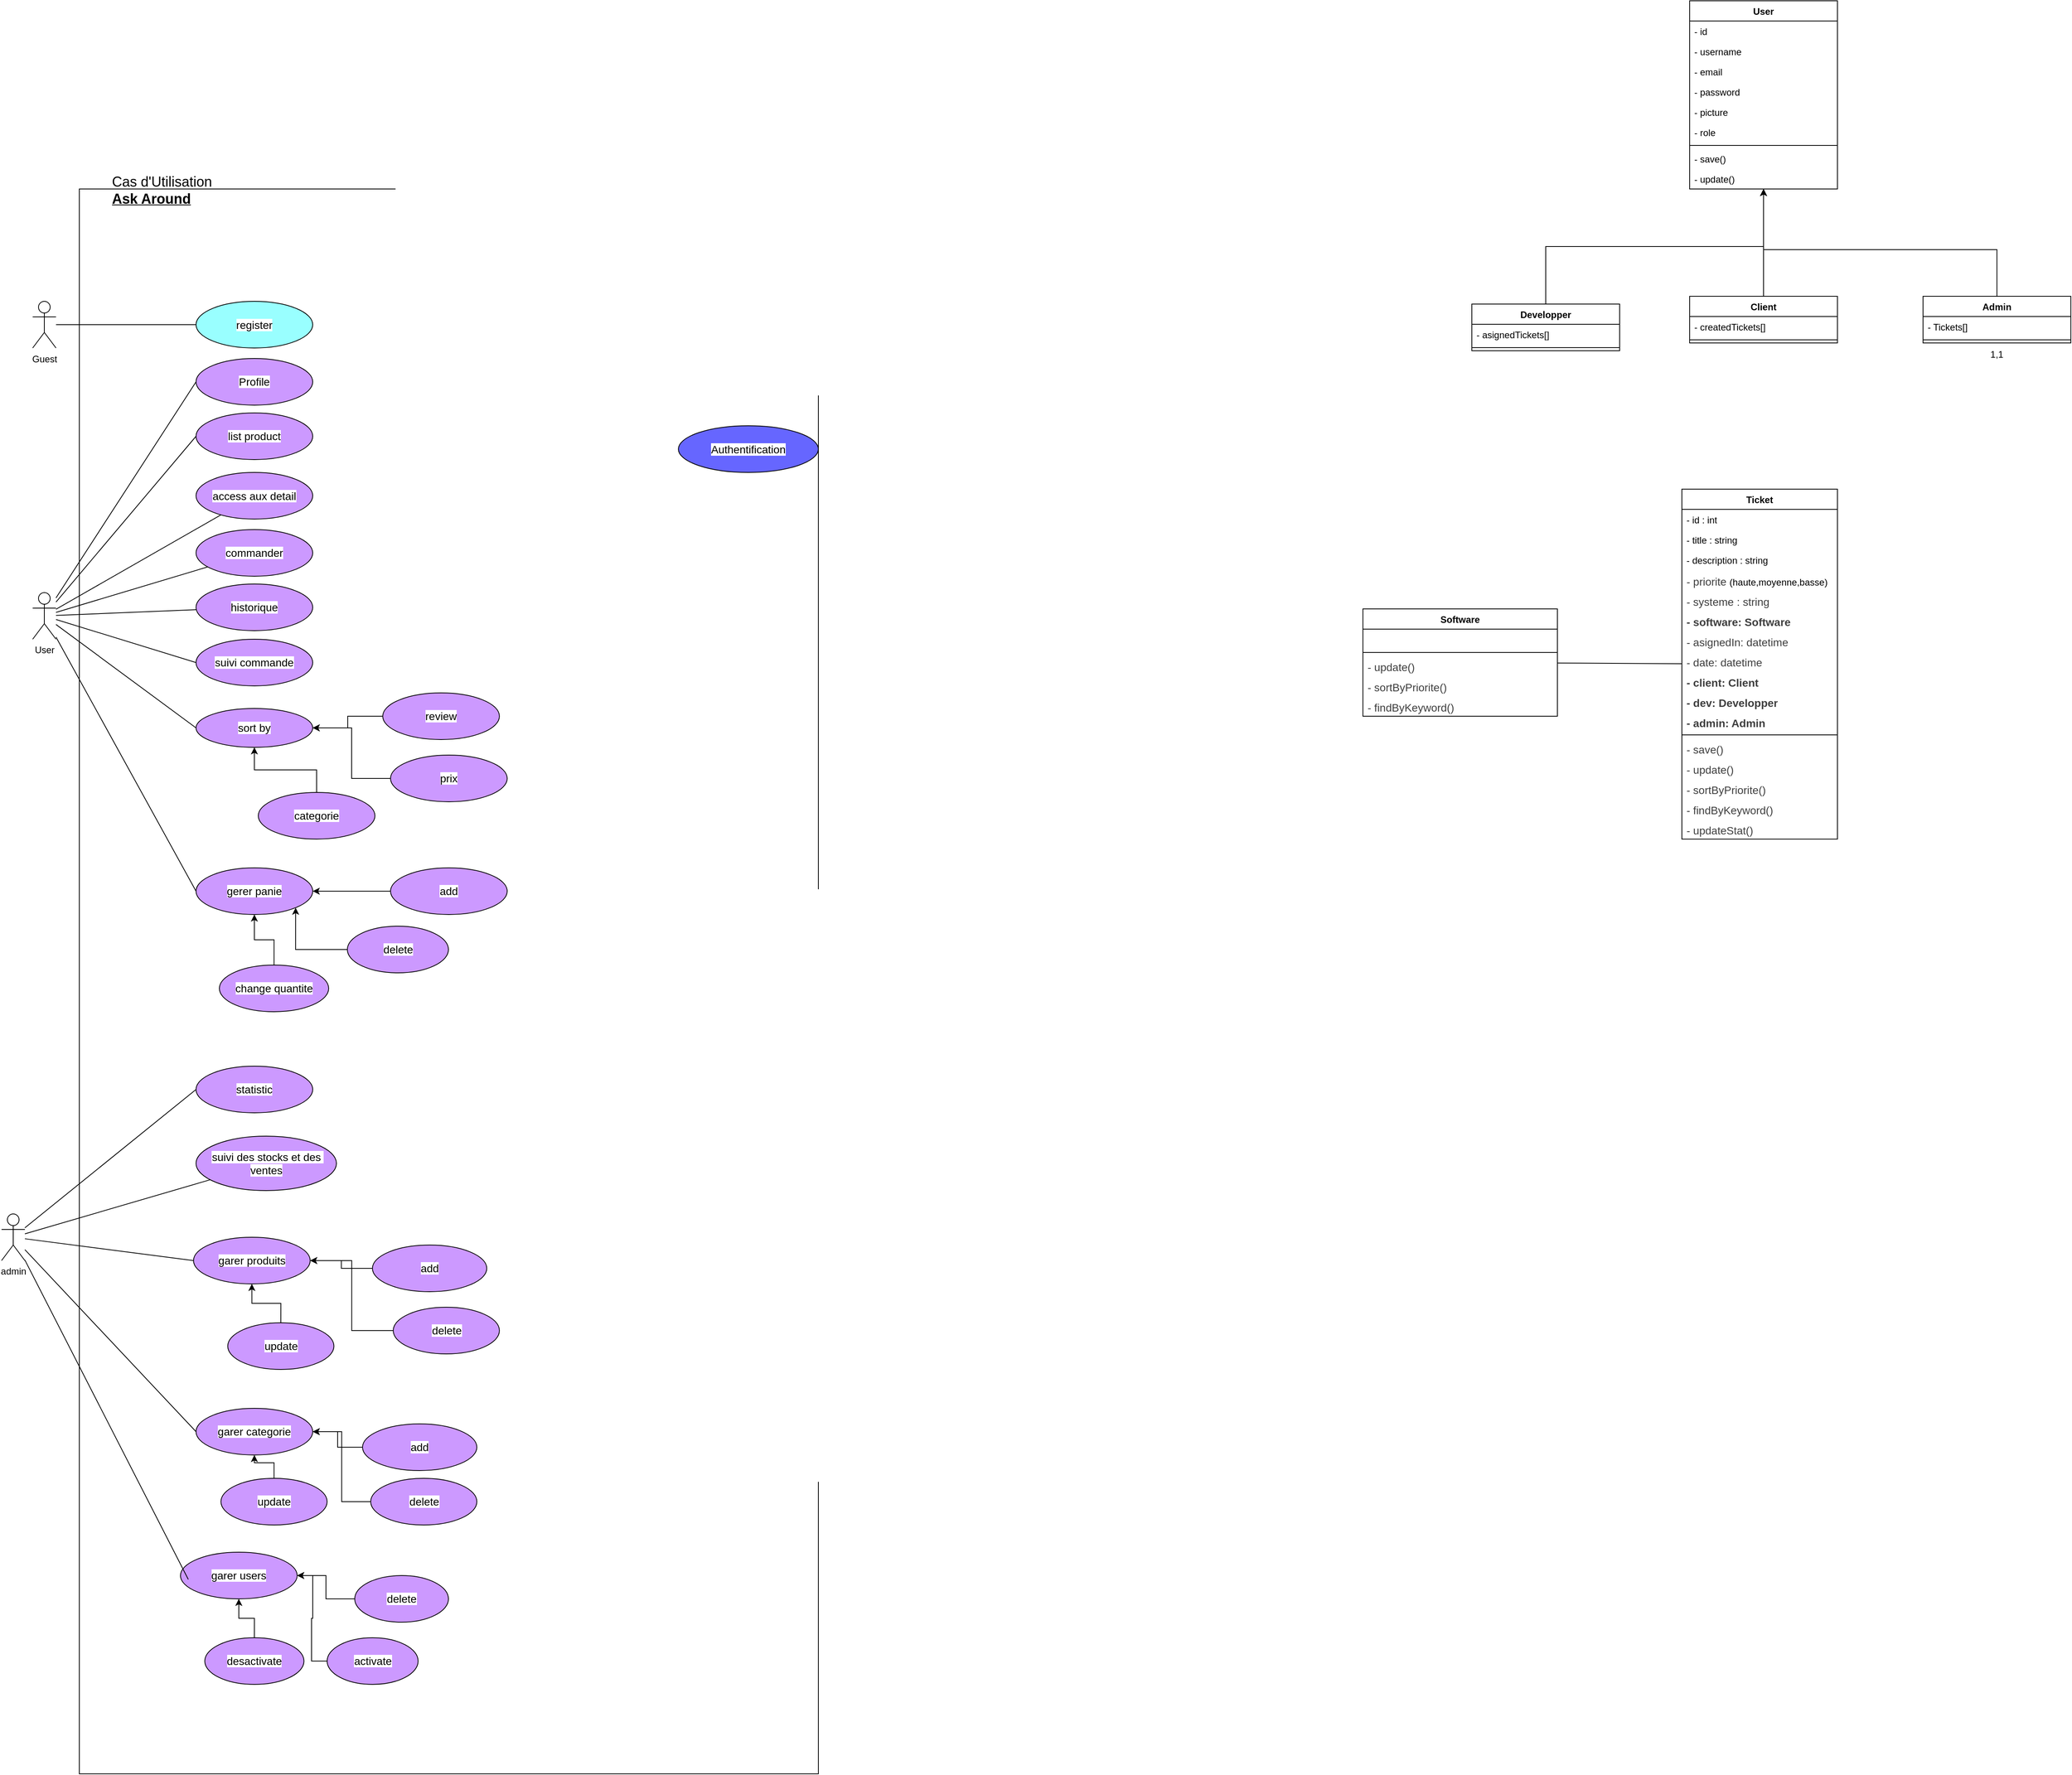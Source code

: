 <mxfile version="26.0.16">
  <diagram name="Page-1" id="80JgTLH5kid8KqLHBWd8">
    <mxGraphModel dx="5218" dy="3020" grid="1" gridSize="10" guides="1" tooltips="1" connect="1" arrows="1" fold="1" page="1" pageScale="1" pageWidth="1100" pageHeight="850" math="0" shadow="0">
      <root>
        <mxCell id="0" />
        <mxCell id="1" parent="0" />
        <mxCell id="kQ91ox0yiPR0z8OSB6m1-1" value="" style="rounded=0;whiteSpace=wrap;html=1;" vertex="1" parent="1">
          <mxGeometry x="-1250" y="-1328" width="950" height="2038" as="geometry" />
        </mxCell>
        <mxCell id="kQ91ox0yiPR0z8OSB6m1-2" value="&lt;font style=&quot;font-size: 18px;&quot;&gt;Cas d&#39;Utilisation&lt;/font&gt;&lt;div&gt;&lt;span style=&quot;font-size: 18px;&quot;&gt;&lt;b&gt;&lt;u&gt;Ask Around&lt;/u&gt;&lt;/b&gt;&lt;/span&gt;&lt;/div&gt;" style="text;html=1;align=left;verticalAlign=middle;whiteSpace=wrap;rounded=0;" vertex="1" parent="1">
          <mxGeometry x="-1210" y="-1363.5" width="220" height="75" as="geometry" />
        </mxCell>
        <mxCell id="kQ91ox0yiPR0z8OSB6m1-3" value="Guest" style="shape=umlActor;verticalLabelPosition=bottom;verticalAlign=top;html=1;outlineConnect=0;" vertex="1" parent="1">
          <mxGeometry x="-1310" y="-1183.5" width="30" height="60" as="geometry" />
        </mxCell>
        <mxCell id="kQ91ox0yiPR0z8OSB6m1-4" value="&lt;div style=&quot;text-align: start;&quot;&gt;&lt;font face=&quot;Nunito Sans, sans-serif&quot; color=&quot;#000000&quot;&gt;&lt;span style=&quot;font-size: 14px; white-space-collapse: preserve; background-color: rgb(255, 255, 255);&quot;&gt;register&lt;/span&gt;&lt;/font&gt;&lt;/div&gt;" style="ellipse;whiteSpace=wrap;html=1;fillColor=#99FFFF;" vertex="1" parent="1">
          <mxGeometry x="-1100" y="-1183.5" width="150" height="60" as="geometry" />
        </mxCell>
        <mxCell id="kQ91ox0yiPR0z8OSB6m1-5" value="&lt;div style=&quot;text-align: start;&quot;&gt;&lt;font face=&quot;Nunito Sans, sans-serif&quot; color=&quot;#000000&quot;&gt;&lt;span style=&quot;font-size: 14px; white-space-collapse: preserve; background-color: rgb(255, 255, 255);&quot;&gt;Profile&lt;/span&gt;&lt;/font&gt;&lt;/div&gt;" style="ellipse;whiteSpace=wrap;html=1;fillColor=#CC99FF;" vertex="1" parent="1">
          <mxGeometry x="-1100" y="-1110" width="150" height="60" as="geometry" />
        </mxCell>
        <mxCell id="kQ91ox0yiPR0z8OSB6m1-7" value="" style="endArrow=none;html=1;rounded=0;entryX=0;entryY=0.5;entryDx=0;entryDy=0;" edge="1" parent="1" source="kQ91ox0yiPR0z8OSB6m1-3" target="kQ91ox0yiPR0z8OSB6m1-4">
          <mxGeometry width="50" height="50" relative="1" as="geometry">
            <mxPoint x="-1080" y="-663.5" as="sourcePoint" />
            <mxPoint x="-1030" y="-713.5" as="targetPoint" />
          </mxGeometry>
        </mxCell>
        <mxCell id="kQ91ox0yiPR0z8OSB6m1-8" value="&lt;div style=&quot;text-align: start;&quot;&gt;&lt;font face=&quot;Nunito Sans, sans-serif&quot;&gt;&lt;span style=&quot;font-size: 14px; white-space-collapse: preserve; background-color: rgb(255, 255, 255);&quot;&gt;sort by&lt;/span&gt;&lt;/font&gt;&lt;/div&gt;" style="ellipse;whiteSpace=wrap;html=1;fillColor=#CC99FF;" vertex="1" parent="1">
          <mxGeometry x="-1100" y="-660" width="150" height="50" as="geometry" />
        </mxCell>
        <mxCell id="kQ91ox0yiPR0z8OSB6m1-9" value="&lt;div style=&quot;text-align: start;&quot;&gt;&lt;font face=&quot;Nunito Sans, sans-serif&quot; color=&quot;#000000&quot;&gt;&lt;span style=&quot;font-size: 14px; white-space-collapse: preserve; background-color: rgb(255, 255, 255);&quot;&gt;commander&lt;/span&gt;&lt;/font&gt;&lt;/div&gt;" style="ellipse;whiteSpace=wrap;html=1;fillColor=#CC99FF;" vertex="1" parent="1">
          <mxGeometry x="-1100" y="-890" width="150" height="60" as="geometry" />
        </mxCell>
        <mxCell id="kQ91ox0yiPR0z8OSB6m1-11" value="&lt;div style=&quot;&quot;&gt;&lt;span style=&quot;color: light-dark(rgb(0, 0, 0), rgb(255, 255, 255)); font-size: 14px; white-space-collapse: preserve; background-color: rgb(255, 255, 255);&quot;&gt;&lt;font face=&quot;Nunito Sans, sans-serif&quot;&gt;Authentification&lt;/font&gt;&lt;/span&gt;&lt;/div&gt;" style="ellipse;whiteSpace=wrap;html=1;fillColor=#6666FF;align=center;" vertex="1" parent="1">
          <mxGeometry x="-480" y="-1023.5" width="180" height="60" as="geometry" />
        </mxCell>
        <mxCell id="kQ91ox0yiPR0z8OSB6m1-13" value="User" style="shape=umlActor;verticalLabelPosition=bottom;verticalAlign=top;html=1;outlineConnect=0;" vertex="1" parent="1">
          <mxGeometry x="-1310" y="-809" width="30" height="60" as="geometry" />
        </mxCell>
        <mxCell id="kQ91ox0yiPR0z8OSB6m1-14" value="&lt;div style=&quot;text-align: start;&quot;&gt;&lt;font face=&quot;Nunito Sans, sans-serif&quot;&gt;&lt;span style=&quot;font-size: 14px; white-space-collapse: preserve; background-color: rgb(255, 255, 255);&quot;&gt;review&lt;/span&gt;&lt;/font&gt;&lt;/div&gt;" style="ellipse;whiteSpace=wrap;html=1;fillColor=#CC99FF;" vertex="1" parent="1">
          <mxGeometry x="-860" y="-680" width="150" height="60" as="geometry" />
        </mxCell>
        <mxCell id="kQ91ox0yiPR0z8OSB6m1-15" value="&lt;div style=&quot;text-align: start;&quot;&gt;&lt;font face=&quot;Nunito Sans, sans-serif&quot;&gt;&lt;span style=&quot;font-size: 14px; white-space-collapse: preserve; background-color: rgb(255, 255, 255);&quot;&gt;prix&lt;/span&gt;&lt;/font&gt;&lt;/div&gt;" style="ellipse;whiteSpace=wrap;html=1;fillColor=#CC99FF;" vertex="1" parent="1">
          <mxGeometry x="-850" y="-600" width="150" height="60" as="geometry" />
        </mxCell>
        <mxCell id="kQ91ox0yiPR0z8OSB6m1-16" value="&lt;div style=&quot;text-align: start;&quot;&gt;&lt;font face=&quot;Nunito Sans, sans-serif&quot;&gt;&lt;span style=&quot;font-size: 14px; white-space-collapse: preserve; background-color: rgb(255, 255, 255);&quot;&gt;categorie&lt;/span&gt;&lt;/font&gt;&lt;/div&gt;" style="ellipse;whiteSpace=wrap;html=1;fillColor=#CC99FF;" vertex="1" parent="1">
          <mxGeometry x="-1020" y="-552" width="150" height="60" as="geometry" />
        </mxCell>
        <mxCell id="kQ91ox0yiPR0z8OSB6m1-17" value="" style="endArrow=none;html=1;rounded=0;entryX=0;entryY=0.5;entryDx=0;entryDy=0;" edge="1" parent="1" source="kQ91ox0yiPR0z8OSB6m1-13" target="kQ91ox0yiPR0z8OSB6m1-5">
          <mxGeometry width="50" height="50" relative="1" as="geometry">
            <mxPoint x="-1260" y="-1143" as="sourcePoint" />
            <mxPoint x="-1100" y="-1143" as="targetPoint" />
          </mxGeometry>
        </mxCell>
        <mxCell id="kQ91ox0yiPR0z8OSB6m1-20" style="edgeStyle=orthogonalEdgeStyle;rounded=0;orthogonalLoop=1;jettySize=auto;html=1;entryX=0.5;entryY=1;entryDx=0;entryDy=0;exitX=0.5;exitY=0;exitDx=0;exitDy=0;" edge="1" parent="1" source="kQ91ox0yiPR0z8OSB6m1-16" target="kQ91ox0yiPR0z8OSB6m1-8">
          <mxGeometry relative="1" as="geometry">
            <mxPoint x="-890" y="-608" as="sourcePoint" />
            <mxPoint x="-950" y="-668" as="targetPoint" />
          </mxGeometry>
        </mxCell>
        <mxCell id="kQ91ox0yiPR0z8OSB6m1-21" style="edgeStyle=orthogonalEdgeStyle;rounded=0;orthogonalLoop=1;jettySize=auto;html=1;entryX=1;entryY=0.5;entryDx=0;entryDy=0;exitX=0;exitY=0.5;exitDx=0;exitDy=0;" edge="1" parent="1" source="kQ91ox0yiPR0z8OSB6m1-14" target="kQ91ox0yiPR0z8OSB6m1-8">
          <mxGeometry relative="1" as="geometry">
            <mxPoint x="-958" y="-791" as="sourcePoint" />
            <mxPoint x="-996" y="-825" as="targetPoint" />
          </mxGeometry>
        </mxCell>
        <mxCell id="kQ91ox0yiPR0z8OSB6m1-22" value="&lt;div style=&quot;&quot;&gt;&lt;font face=&quot;Nunito Sans, sans-serif&quot;&gt;&lt;span style=&quot;font-size: 14px; white-space-collapse: preserve; background-color: rgb(255, 255, 255);&quot;&gt;add&lt;/span&gt;&lt;/font&gt;&lt;/div&gt;" style="ellipse;whiteSpace=wrap;html=1;fillColor=#CC99FF;align=center;" vertex="1" parent="1">
          <mxGeometry x="-850" y="-455" width="150" height="60" as="geometry" />
        </mxCell>
        <mxCell id="kQ91ox0yiPR0z8OSB6m1-23" value="&lt;div style=&quot;&quot;&gt;&lt;font face=&quot;Nunito Sans, sans-serif&quot;&gt;&lt;span style=&quot;font-size: 14px; white-space-collapse: preserve; background-color: rgb(255, 255, 255);&quot;&gt;delete&lt;/span&gt;&lt;/font&gt;&lt;/div&gt;" style="ellipse;whiteSpace=wrap;html=1;fillColor=#CC99FF;align=center;" vertex="1" parent="1">
          <mxGeometry x="-905.5" y="-380" width="130" height="60" as="geometry" />
        </mxCell>
        <mxCell id="kQ91ox0yiPR0z8OSB6m1-25" style="edgeStyle=orthogonalEdgeStyle;rounded=0;orthogonalLoop=1;jettySize=auto;html=1;exitX=0;exitY=0.5;exitDx=0;exitDy=0;" edge="1" parent="1" source="kQ91ox0yiPR0z8OSB6m1-22" target="kQ91ox0yiPR0z8OSB6m1-41">
          <mxGeometry relative="1" as="geometry">
            <mxPoint x="-1055" y="-710" as="sourcePoint" />
            <mxPoint x="-990" y="-500.75" as="targetPoint" />
          </mxGeometry>
        </mxCell>
        <mxCell id="kQ91ox0yiPR0z8OSB6m1-26" style="edgeStyle=orthogonalEdgeStyle;rounded=0;orthogonalLoop=1;jettySize=auto;html=1;exitX=0;exitY=0.5;exitDx=0;exitDy=0;entryX=1;entryY=1;entryDx=0;entryDy=0;" edge="1" parent="1" source="kQ91ox0yiPR0z8OSB6m1-23" target="kQ91ox0yiPR0z8OSB6m1-41">
          <mxGeometry relative="1" as="geometry">
            <mxPoint x="-860" y="-590" as="sourcePoint" />
            <mxPoint x="-1001.7" y="-483.53" as="targetPoint" />
          </mxGeometry>
        </mxCell>
        <mxCell id="kQ91ox0yiPR0z8OSB6m1-28" value="admin" style="shape=umlActor;verticalLabelPosition=bottom;verticalAlign=top;html=1;outlineConnect=0;" vertex="1" parent="1">
          <mxGeometry x="-1350" y="-10" width="30" height="60" as="geometry" />
        </mxCell>
        <mxCell id="kQ91ox0yiPR0z8OSB6m1-29" value="&lt;div style=&quot;text-align: start;&quot;&gt;&lt;font face=&quot;Nunito Sans, sans-serif&quot; color=&quot;#000000&quot;&gt;&lt;span style=&quot;font-size: 14px; white-space-collapse: preserve; background-color: rgb(255, 255, 255);&quot;&gt;statistic&lt;/span&gt;&lt;/font&gt;&lt;/div&gt;" style="ellipse;whiteSpace=wrap;html=1;fillColor=#CC99FF;" vertex="1" parent="1">
          <mxGeometry x="-1100" y="-200" width="150" height="60" as="geometry" />
        </mxCell>
        <mxCell id="kQ91ox0yiPR0z8OSB6m1-114" style="edgeStyle=orthogonalEdgeStyle;rounded=0;orthogonalLoop=1;jettySize=auto;html=1;" edge="1" parent="1" source="kQ91ox0yiPR0z8OSB6m1-32" target="kQ91ox0yiPR0z8OSB6m1-52">
          <mxGeometry relative="1" as="geometry" />
        </mxCell>
        <mxCell id="kQ91ox0yiPR0z8OSB6m1-32" value="&lt;font face=&quot;Nunito Sans, sans-serif&quot;&gt;&lt;span style=&quot;font-size: 14px; white-space-collapse: preserve; background-color: rgb(255, 255, 255);&quot;&gt;add&lt;/span&gt;&lt;/font&gt;" style="ellipse;whiteSpace=wrap;html=1;fillColor=#CC99FF;" vertex="1" parent="1">
          <mxGeometry x="-873.25" y="30" width="147" height="60" as="geometry" />
        </mxCell>
        <mxCell id="kQ91ox0yiPR0z8OSB6m1-115" style="edgeStyle=orthogonalEdgeStyle;rounded=0;orthogonalLoop=1;jettySize=auto;html=1;entryX=1;entryY=0.5;entryDx=0;entryDy=0;" edge="1" parent="1" source="kQ91ox0yiPR0z8OSB6m1-33" target="kQ91ox0yiPR0z8OSB6m1-52">
          <mxGeometry relative="1" as="geometry" />
        </mxCell>
        <mxCell id="kQ91ox0yiPR0z8OSB6m1-33" value="&lt;font face=&quot;Nunito Sans, sans-serif&quot;&gt;&lt;span style=&quot;font-size: 14px; white-space-collapse: preserve; background-color: rgb(255, 255, 255);&quot;&gt;delete&lt;/span&gt;&lt;/font&gt;" style="ellipse;whiteSpace=wrap;html=1;fillColor=#CC99FF;" vertex="1" parent="1">
          <mxGeometry x="-846.5" y="110" width="136.5" height="60" as="geometry" />
        </mxCell>
        <mxCell id="kQ91ox0yiPR0z8OSB6m1-34" value="&lt;div style=&quot;text-align: start;&quot;&gt;&lt;font face=&quot;Nunito Sans, sans-serif&quot;&gt;&lt;span style=&quot;font-size: 14px; white-space-collapse: preserve; background-color: rgb(255, 255, 255);&quot;&gt;historique&lt;/span&gt;&lt;/font&gt;&lt;/div&gt;" style="ellipse;whiteSpace=wrap;html=1;fillColor=#CC99FF;" vertex="1" parent="1">
          <mxGeometry x="-1100" y="-820" width="150" height="60" as="geometry" />
        </mxCell>
        <mxCell id="kQ91ox0yiPR0z8OSB6m1-41" value="&lt;font face=&quot;Nunito Sans, sans-serif&quot;&gt;&lt;span style=&quot;font-size: 14px; white-space-collapse: preserve; background-color: rgb(255, 255, 255);&quot;&gt;gerer panie&lt;/span&gt;&lt;/font&gt;" style="ellipse;whiteSpace=wrap;html=1;fillColor=#CC99FF;" vertex="1" parent="1">
          <mxGeometry x="-1100" y="-455" width="150" height="60" as="geometry" />
        </mxCell>
        <mxCell id="kQ91ox0yiPR0z8OSB6m1-52" value="&lt;div style=&quot;text-align: start;&quot;&gt;&lt;font face=&quot;Nunito Sans, sans-serif&quot;&gt;&lt;span style=&quot;font-size: 14px; white-space-collapse: preserve; background-color: rgb(255, 255, 255);&quot;&gt;garer produits&lt;/span&gt;&lt;/font&gt;&lt;/div&gt;" style="ellipse;whiteSpace=wrap;html=1;fillColor=#CC99FF;" vertex="1" parent="1">
          <mxGeometry x="-1103.25" y="20" width="150" height="60" as="geometry" />
        </mxCell>
        <mxCell id="kQ91ox0yiPR0z8OSB6m1-55" style="edgeStyle=orthogonalEdgeStyle;rounded=0;orthogonalLoop=1;jettySize=auto;html=1;entryX=1;entryY=0.5;entryDx=0;entryDy=0;" edge="1" parent="1" source="kQ91ox0yiPR0z8OSB6m1-15" target="kQ91ox0yiPR0z8OSB6m1-8">
          <mxGeometry relative="1" as="geometry">
            <mxPoint x="-880" y="-835" as="sourcePoint" />
            <mxPoint x="-950" y="-890" as="targetPoint" />
          </mxGeometry>
        </mxCell>
        <mxCell id="kQ91ox0yiPR0z8OSB6m1-60" value="Ticket" style="swimlane;fontStyle=1;align=center;verticalAlign=top;childLayout=stackLayout;horizontal=1;startSize=26;horizontalStack=0;resizeParent=1;resizeParentMax=0;resizeLast=0;collapsible=1;marginBottom=0;whiteSpace=wrap;html=1;" vertex="1" parent="1">
          <mxGeometry x="810" y="-942" width="200" height="450" as="geometry" />
        </mxCell>
        <mxCell id="kQ91ox0yiPR0z8OSB6m1-61" value="- id : int" style="text;strokeColor=none;fillColor=none;align=left;verticalAlign=top;spacingLeft=4;spacingRight=4;overflow=hidden;rotatable=0;points=[[0,0.5],[1,0.5]];portConstraint=eastwest;whiteSpace=wrap;html=1;" vertex="1" parent="kQ91ox0yiPR0z8OSB6m1-60">
          <mxGeometry y="26" width="200" height="26" as="geometry" />
        </mxCell>
        <mxCell id="kQ91ox0yiPR0z8OSB6m1-62" value="- title : string" style="text;strokeColor=none;fillColor=none;align=left;verticalAlign=top;spacingLeft=4;spacingRight=4;overflow=hidden;rotatable=0;points=[[0,0.5],[1,0.5]];portConstraint=eastwest;whiteSpace=wrap;html=1;" vertex="1" parent="kQ91ox0yiPR0z8OSB6m1-60">
          <mxGeometry y="52" width="200" height="26" as="geometry" />
        </mxCell>
        <mxCell id="kQ91ox0yiPR0z8OSB6m1-63" value="&lt;div&gt;- description : string&lt;/div&gt;" style="text;strokeColor=none;fillColor=none;align=left;verticalAlign=top;spacingLeft=4;spacingRight=4;overflow=hidden;rotatable=0;points=[[0,0.5],[1,0.5]];portConstraint=eastwest;whiteSpace=wrap;html=1;" vertex="1" parent="kQ91ox0yiPR0z8OSB6m1-60">
          <mxGeometry y="78" width="200" height="26" as="geometry" />
        </mxCell>
        <mxCell id="kQ91ox0yiPR0z8OSB6m1-64" value="&lt;div&gt;&lt;span style=&quot;color: rgb(63, 63, 63); font-family: &amp;quot;Nunito Sans&amp;quot;, sans-serif; font-size: 14px; background-color: rgb(255, 255, 255);&quot;&gt;- priorite&amp;nbsp;&lt;/span&gt;(haute,moyenne,basse)&lt;/div&gt;" style="text;strokeColor=none;fillColor=none;align=left;verticalAlign=top;spacingLeft=4;spacingRight=4;overflow=hidden;rotatable=0;points=[[0,0.5],[1,0.5]];portConstraint=eastwest;whiteSpace=wrap;html=1;" vertex="1" parent="kQ91ox0yiPR0z8OSB6m1-60">
          <mxGeometry y="104" width="200" height="26" as="geometry" />
        </mxCell>
        <mxCell id="kQ91ox0yiPR0z8OSB6m1-65" value="&lt;div&gt;&lt;span style=&quot;color: rgb(63, 63, 63); font-family: &amp;quot;Nunito Sans&amp;quot;, sans-serif; font-size: 14px; background-color: rgb(255, 255, 255);&quot;&gt;- systeme : string&lt;/span&gt;&lt;/div&gt;" style="text;strokeColor=none;fillColor=none;align=left;verticalAlign=top;spacingLeft=4;spacingRight=4;overflow=hidden;rotatable=0;points=[[0,0.5],[1,0.5]];portConstraint=eastwest;whiteSpace=wrap;html=1;" vertex="1" parent="kQ91ox0yiPR0z8OSB6m1-60">
          <mxGeometry y="130" width="200" height="26" as="geometry" />
        </mxCell>
        <mxCell id="kQ91ox0yiPR0z8OSB6m1-66" value="&lt;div&gt;&lt;span style=&quot;color: rgb(63, 63, 63); font-family: &amp;quot;Nunito Sans&amp;quot;, sans-serif; font-size: 14px; background-color: rgb(255, 255, 255);&quot;&gt;&lt;b&gt;- software: Software&lt;/b&gt;&lt;/span&gt;&lt;/div&gt;" style="text;strokeColor=none;fillColor=none;align=left;verticalAlign=top;spacingLeft=4;spacingRight=4;overflow=hidden;rotatable=0;points=[[0,0.5],[1,0.5]];portConstraint=eastwest;whiteSpace=wrap;html=1;" vertex="1" parent="kQ91ox0yiPR0z8OSB6m1-60">
          <mxGeometry y="156" width="200" height="26" as="geometry" />
        </mxCell>
        <mxCell id="kQ91ox0yiPR0z8OSB6m1-67" value="&lt;div&gt;&lt;span style=&quot;color: rgb(63, 63, 63); font-family: &amp;quot;Nunito Sans&amp;quot;, sans-serif; font-size: 14px; background-color: rgb(255, 255, 255);&quot;&gt;- asignedIn: datetime&lt;/span&gt;&lt;/div&gt;" style="text;strokeColor=none;fillColor=none;align=left;verticalAlign=top;spacingLeft=4;spacingRight=4;overflow=hidden;rotatable=0;points=[[0,0.5],[1,0.5]];portConstraint=eastwest;whiteSpace=wrap;html=1;" vertex="1" parent="kQ91ox0yiPR0z8OSB6m1-60">
          <mxGeometry y="182" width="200" height="26" as="geometry" />
        </mxCell>
        <mxCell id="kQ91ox0yiPR0z8OSB6m1-68" value="&lt;div&gt;&lt;span style=&quot;color: rgb(63, 63, 63); font-family: &amp;quot;Nunito Sans&amp;quot;, sans-serif; font-size: 14px; background-color: rgb(255, 255, 255);&quot;&gt;- date: datetime&lt;/span&gt;&lt;/div&gt;" style="text;strokeColor=none;fillColor=none;align=left;verticalAlign=top;spacingLeft=4;spacingRight=4;overflow=hidden;rotatable=0;points=[[0,0.5],[1,0.5]];portConstraint=eastwest;whiteSpace=wrap;html=1;" vertex="1" parent="kQ91ox0yiPR0z8OSB6m1-60">
          <mxGeometry y="208" width="200" height="26" as="geometry" />
        </mxCell>
        <mxCell id="kQ91ox0yiPR0z8OSB6m1-69" value="&lt;div&gt;&lt;span style=&quot;color: rgb(63, 63, 63); font-family: &amp;quot;Nunito Sans&amp;quot;, sans-serif; font-size: 14px; background-color: rgb(255, 255, 255);&quot;&gt;&lt;b&gt;- client: Client&lt;/b&gt;&lt;/span&gt;&lt;/div&gt;" style="text;strokeColor=none;fillColor=none;align=left;verticalAlign=top;spacingLeft=4;spacingRight=4;overflow=hidden;rotatable=0;points=[[0,0.5],[1,0.5]];portConstraint=eastwest;whiteSpace=wrap;html=1;" vertex="1" parent="kQ91ox0yiPR0z8OSB6m1-60">
          <mxGeometry y="234" width="200" height="26" as="geometry" />
        </mxCell>
        <mxCell id="kQ91ox0yiPR0z8OSB6m1-70" value="&lt;div&gt;&lt;span style=&quot;color: rgb(63, 63, 63); font-family: &amp;quot;Nunito Sans&amp;quot;, sans-serif; font-size: 14px; background-color: rgb(255, 255, 255);&quot;&gt;&lt;b&gt;- dev: Developper&lt;/b&gt;&lt;/span&gt;&lt;/div&gt;" style="text;strokeColor=none;fillColor=none;align=left;verticalAlign=top;spacingLeft=4;spacingRight=4;overflow=hidden;rotatable=0;points=[[0,0.5],[1,0.5]];portConstraint=eastwest;whiteSpace=wrap;html=1;" vertex="1" parent="kQ91ox0yiPR0z8OSB6m1-60">
          <mxGeometry y="260" width="200" height="26" as="geometry" />
        </mxCell>
        <mxCell id="kQ91ox0yiPR0z8OSB6m1-71" value="&lt;div&gt;&lt;span style=&quot;color: rgb(63, 63, 63); font-family: &amp;quot;Nunito Sans&amp;quot;, sans-serif; font-size: 14px; background-color: rgb(255, 255, 255);&quot;&gt;&lt;b&gt;- admin: Admin&lt;/b&gt;&lt;/span&gt;&lt;/div&gt;" style="text;strokeColor=none;fillColor=none;align=left;verticalAlign=top;spacingLeft=4;spacingRight=4;overflow=hidden;rotatable=0;points=[[0,0.5],[1,0.5]];portConstraint=eastwest;whiteSpace=wrap;html=1;" vertex="1" parent="kQ91ox0yiPR0z8OSB6m1-60">
          <mxGeometry y="286" width="200" height="26" as="geometry" />
        </mxCell>
        <mxCell id="kQ91ox0yiPR0z8OSB6m1-72" value="" style="line;strokeWidth=1;fillColor=none;align=left;verticalAlign=middle;spacingTop=-1;spacingLeft=3;spacingRight=3;rotatable=0;labelPosition=right;points=[];portConstraint=eastwest;strokeColor=inherit;" vertex="1" parent="kQ91ox0yiPR0z8OSB6m1-60">
          <mxGeometry y="312" width="200" height="8" as="geometry" />
        </mxCell>
        <mxCell id="kQ91ox0yiPR0z8OSB6m1-73" value="&lt;font face=&quot;Nunito Sans, sans-serif&quot; color=&quot;#3f3f3f&quot;&gt;&lt;span style=&quot;font-size: 14px; background-color: rgb(255, 255, 255);&quot;&gt;- save()&lt;/span&gt;&lt;/font&gt;&lt;div&gt;&lt;font face=&quot;Nunito Sans, sans-serif&quot; color=&quot;#3f3f3f&quot;&gt;&lt;span style=&quot;font-size: 14px; background-color: rgb(255, 255, 255);&quot;&gt;&lt;br&gt;&lt;/span&gt;&lt;/font&gt;&lt;/div&gt;" style="text;strokeColor=none;fillColor=none;align=left;verticalAlign=top;spacingLeft=4;spacingRight=4;overflow=hidden;rotatable=0;points=[[0,0.5],[1,0.5]];portConstraint=eastwest;whiteSpace=wrap;html=1;" vertex="1" parent="kQ91ox0yiPR0z8OSB6m1-60">
          <mxGeometry y="320" width="200" height="26" as="geometry" />
        </mxCell>
        <mxCell id="kQ91ox0yiPR0z8OSB6m1-74" value="&lt;font face=&quot;Nunito Sans, sans-serif&quot; color=&quot;#3f3f3f&quot;&gt;&lt;span style=&quot;font-size: 14px; background-color: rgb(255, 255, 255);&quot;&gt;- update()&lt;/span&gt;&lt;/font&gt;&lt;div&gt;&lt;font face=&quot;Nunito Sans, sans-serif&quot; color=&quot;#3f3f3f&quot;&gt;&lt;span style=&quot;font-size: 14px; background-color: rgb(255, 255, 255);&quot;&gt;&lt;br&gt;&lt;/span&gt;&lt;/font&gt;&lt;/div&gt;" style="text;strokeColor=none;fillColor=none;align=left;verticalAlign=top;spacingLeft=4;spacingRight=4;overflow=hidden;rotatable=0;points=[[0,0.5],[1,0.5]];portConstraint=eastwest;whiteSpace=wrap;html=1;" vertex="1" parent="kQ91ox0yiPR0z8OSB6m1-60">
          <mxGeometry y="346" width="200" height="26" as="geometry" />
        </mxCell>
        <mxCell id="kQ91ox0yiPR0z8OSB6m1-75" value="&lt;font face=&quot;Nunito Sans, sans-serif&quot; color=&quot;#3f3f3f&quot;&gt;&lt;span style=&quot;font-size: 14px; background-color: rgb(255, 255, 255);&quot;&gt;- sortByPriorite()&lt;/span&gt;&lt;/font&gt;&lt;div&gt;&lt;font face=&quot;Nunito Sans, sans-serif&quot; color=&quot;#3f3f3f&quot;&gt;&lt;span style=&quot;font-size: 14px; background-color: rgb(255, 255, 255);&quot;&gt;&lt;br&gt;&lt;/span&gt;&lt;/font&gt;&lt;/div&gt;" style="text;strokeColor=none;fillColor=none;align=left;verticalAlign=top;spacingLeft=4;spacingRight=4;overflow=hidden;rotatable=0;points=[[0,0.5],[1,0.5]];portConstraint=eastwest;whiteSpace=wrap;html=1;" vertex="1" parent="kQ91ox0yiPR0z8OSB6m1-60">
          <mxGeometry y="372" width="200" height="26" as="geometry" />
        </mxCell>
        <mxCell id="kQ91ox0yiPR0z8OSB6m1-76" value="&lt;font face=&quot;Nunito Sans, sans-serif&quot; color=&quot;#3f3f3f&quot;&gt;&lt;span style=&quot;font-size: 14px; background-color: rgb(255, 255, 255);&quot;&gt;- findByKeyword()&lt;/span&gt;&lt;/font&gt;&lt;div&gt;&lt;font face=&quot;Nunito Sans, sans-serif&quot; color=&quot;#3f3f3f&quot;&gt;&lt;span style=&quot;font-size: 14px; background-color: rgb(255, 255, 255);&quot;&gt;&lt;br&gt;&lt;/span&gt;&lt;/font&gt;&lt;/div&gt;" style="text;strokeColor=none;fillColor=none;align=left;verticalAlign=top;spacingLeft=4;spacingRight=4;overflow=hidden;rotatable=0;points=[[0,0.5],[1,0.5]];portConstraint=eastwest;whiteSpace=wrap;html=1;" vertex="1" parent="kQ91ox0yiPR0z8OSB6m1-60">
          <mxGeometry y="398" width="200" height="26" as="geometry" />
        </mxCell>
        <mxCell id="kQ91ox0yiPR0z8OSB6m1-77" value="&lt;font face=&quot;Nunito Sans, sans-serif&quot; color=&quot;#3f3f3f&quot;&gt;&lt;span style=&quot;font-size: 14px; background-color: rgb(255, 255, 255);&quot;&gt;- updateStat()&lt;/span&gt;&lt;/font&gt;&lt;div&gt;&lt;font face=&quot;Nunito Sans, sans-serif&quot; color=&quot;#3f3f3f&quot;&gt;&lt;span style=&quot;font-size: 14px; background-color: rgb(255, 255, 255);&quot;&gt;&lt;br&gt;&lt;/span&gt;&lt;/font&gt;&lt;/div&gt;" style="text;strokeColor=none;fillColor=none;align=left;verticalAlign=top;spacingLeft=4;spacingRight=4;overflow=hidden;rotatable=0;points=[[0,0.5],[1,0.5]];portConstraint=eastwest;whiteSpace=wrap;html=1;" vertex="1" parent="kQ91ox0yiPR0z8OSB6m1-60">
          <mxGeometry y="424" width="200" height="26" as="geometry" />
        </mxCell>
        <mxCell id="kQ91ox0yiPR0z8OSB6m1-78" value="User" style="swimlane;fontStyle=1;align=center;verticalAlign=top;childLayout=stackLayout;horizontal=1;startSize=26;horizontalStack=0;resizeParent=1;resizeParentMax=0;resizeLast=0;collapsible=1;marginBottom=0;whiteSpace=wrap;html=1;" vertex="1" parent="1">
          <mxGeometry x="820" y="-1570" width="190" height="242" as="geometry" />
        </mxCell>
        <mxCell id="kQ91ox0yiPR0z8OSB6m1-79" value="- id&lt;div&gt;&lt;br&gt;&lt;/div&gt;" style="text;strokeColor=none;fillColor=none;align=left;verticalAlign=top;spacingLeft=4;spacingRight=4;overflow=hidden;rotatable=0;points=[[0,0.5],[1,0.5]];portConstraint=eastwest;whiteSpace=wrap;html=1;" vertex="1" parent="kQ91ox0yiPR0z8OSB6m1-78">
          <mxGeometry y="26" width="190" height="26" as="geometry" />
        </mxCell>
        <mxCell id="kQ91ox0yiPR0z8OSB6m1-80" value="- username&lt;div&gt;&lt;br&gt;&lt;/div&gt;" style="text;strokeColor=none;fillColor=none;align=left;verticalAlign=top;spacingLeft=4;spacingRight=4;overflow=hidden;rotatable=0;points=[[0,0.5],[1,0.5]];portConstraint=eastwest;whiteSpace=wrap;html=1;" vertex="1" parent="kQ91ox0yiPR0z8OSB6m1-78">
          <mxGeometry y="52" width="190" height="26" as="geometry" />
        </mxCell>
        <mxCell id="kQ91ox0yiPR0z8OSB6m1-81" value="- email&lt;div&gt;&lt;br&gt;&lt;/div&gt;" style="text;strokeColor=none;fillColor=none;align=left;verticalAlign=top;spacingLeft=4;spacingRight=4;overflow=hidden;rotatable=0;points=[[0,0.5],[1,0.5]];portConstraint=eastwest;whiteSpace=wrap;html=1;" vertex="1" parent="kQ91ox0yiPR0z8OSB6m1-78">
          <mxGeometry y="78" width="190" height="26" as="geometry" />
        </mxCell>
        <mxCell id="kQ91ox0yiPR0z8OSB6m1-82" value="- password&lt;div&gt;&lt;br&gt;&lt;/div&gt;" style="text;strokeColor=none;fillColor=none;align=left;verticalAlign=top;spacingLeft=4;spacingRight=4;overflow=hidden;rotatable=0;points=[[0,0.5],[1,0.5]];portConstraint=eastwest;whiteSpace=wrap;html=1;" vertex="1" parent="kQ91ox0yiPR0z8OSB6m1-78">
          <mxGeometry y="104" width="190" height="26" as="geometry" />
        </mxCell>
        <mxCell id="kQ91ox0yiPR0z8OSB6m1-83" value="- picture&lt;div&gt;&lt;br&gt;&lt;/div&gt;" style="text;strokeColor=none;fillColor=none;align=left;verticalAlign=top;spacingLeft=4;spacingRight=4;overflow=hidden;rotatable=0;points=[[0,0.5],[1,0.5]];portConstraint=eastwest;whiteSpace=wrap;html=1;" vertex="1" parent="kQ91ox0yiPR0z8OSB6m1-78">
          <mxGeometry y="130" width="190" height="26" as="geometry" />
        </mxCell>
        <mxCell id="kQ91ox0yiPR0z8OSB6m1-84" value="- role&lt;div&gt;&lt;br&gt;&lt;/div&gt;" style="text;strokeColor=none;fillColor=none;align=left;verticalAlign=top;spacingLeft=4;spacingRight=4;overflow=hidden;rotatable=0;points=[[0,0.5],[1,0.5]];portConstraint=eastwest;whiteSpace=wrap;html=1;" vertex="1" parent="kQ91ox0yiPR0z8OSB6m1-78">
          <mxGeometry y="156" width="190" height="26" as="geometry" />
        </mxCell>
        <mxCell id="kQ91ox0yiPR0z8OSB6m1-85" value="" style="line;strokeWidth=1;fillColor=none;align=left;verticalAlign=middle;spacingTop=-1;spacingLeft=3;spacingRight=3;rotatable=0;labelPosition=right;points=[];portConstraint=eastwest;strokeColor=inherit;" vertex="1" parent="kQ91ox0yiPR0z8OSB6m1-78">
          <mxGeometry y="182" width="190" height="8" as="geometry" />
        </mxCell>
        <mxCell id="kQ91ox0yiPR0z8OSB6m1-86" value="- save()&lt;div&gt;&lt;br&gt;&lt;/div&gt;" style="text;strokeColor=none;fillColor=none;align=left;verticalAlign=top;spacingLeft=4;spacingRight=4;overflow=hidden;rotatable=0;points=[[0,0.5],[1,0.5]];portConstraint=eastwest;whiteSpace=wrap;html=1;" vertex="1" parent="kQ91ox0yiPR0z8OSB6m1-78">
          <mxGeometry y="190" width="190" height="26" as="geometry" />
        </mxCell>
        <mxCell id="kQ91ox0yiPR0z8OSB6m1-87" value="- update()&lt;div&gt;&lt;br&gt;&lt;/div&gt;" style="text;strokeColor=none;fillColor=none;align=left;verticalAlign=top;spacingLeft=4;spacingRight=4;overflow=hidden;rotatable=0;points=[[0,0.5],[1,0.5]];portConstraint=eastwest;whiteSpace=wrap;html=1;" vertex="1" parent="kQ91ox0yiPR0z8OSB6m1-78">
          <mxGeometry y="216" width="190" height="26" as="geometry" />
        </mxCell>
        <mxCell id="kQ91ox0yiPR0z8OSB6m1-88" style="edgeStyle=orthogonalEdgeStyle;rounded=0;orthogonalLoop=1;jettySize=auto;html=1;entryX=0.5;entryY=1;entryDx=0;entryDy=0;" edge="1" parent="1" source="kQ91ox0yiPR0z8OSB6m1-89" target="kQ91ox0yiPR0z8OSB6m1-78">
          <mxGeometry relative="1" as="geometry">
            <Array as="points">
              <mxPoint x="1215" y="-1250" />
              <mxPoint x="915" y="-1250" />
            </Array>
          </mxGeometry>
        </mxCell>
        <mxCell id="kQ91ox0yiPR0z8OSB6m1-89" value="Admin" style="swimlane;fontStyle=1;align=center;verticalAlign=top;childLayout=stackLayout;horizontal=1;startSize=26;horizontalStack=0;resizeParent=1;resizeParentMax=0;resizeLast=0;collapsible=1;marginBottom=0;whiteSpace=wrap;html=1;" vertex="1" parent="1">
          <mxGeometry x="1120" y="-1190" width="190" height="60" as="geometry" />
        </mxCell>
        <mxCell id="kQ91ox0yiPR0z8OSB6m1-90" value="- Tickets[]&lt;div&gt;&lt;br&gt;&lt;/div&gt;" style="text;strokeColor=none;fillColor=none;align=left;verticalAlign=top;spacingLeft=4;spacingRight=4;overflow=hidden;rotatable=0;points=[[0,0.5],[1,0.5]];portConstraint=eastwest;whiteSpace=wrap;html=1;" vertex="1" parent="kQ91ox0yiPR0z8OSB6m1-89">
          <mxGeometry y="26" width="190" height="26" as="geometry" />
        </mxCell>
        <mxCell id="kQ91ox0yiPR0z8OSB6m1-91" value="" style="line;strokeWidth=1;fillColor=none;align=left;verticalAlign=middle;spacingTop=-1;spacingLeft=3;spacingRight=3;rotatable=0;labelPosition=right;points=[];portConstraint=eastwest;strokeColor=inherit;" vertex="1" parent="kQ91ox0yiPR0z8OSB6m1-89">
          <mxGeometry y="52" width="190" height="8" as="geometry" />
        </mxCell>
        <mxCell id="kQ91ox0yiPR0z8OSB6m1-92" style="edgeStyle=orthogonalEdgeStyle;rounded=0;orthogonalLoop=1;jettySize=auto;html=1;" edge="1" parent="1" source="kQ91ox0yiPR0z8OSB6m1-93" target="kQ91ox0yiPR0z8OSB6m1-78">
          <mxGeometry relative="1" as="geometry" />
        </mxCell>
        <mxCell id="kQ91ox0yiPR0z8OSB6m1-93" value="Client" style="swimlane;fontStyle=1;align=center;verticalAlign=top;childLayout=stackLayout;horizontal=1;startSize=26;horizontalStack=0;resizeParent=1;resizeParentMax=0;resizeLast=0;collapsible=1;marginBottom=0;whiteSpace=wrap;html=1;" vertex="1" parent="1">
          <mxGeometry x="820" y="-1190" width="190" height="60" as="geometry" />
        </mxCell>
        <mxCell id="kQ91ox0yiPR0z8OSB6m1-94" value="- createdTickets[]&lt;div&gt;&lt;br&gt;&lt;/div&gt;" style="text;strokeColor=none;fillColor=none;align=left;verticalAlign=top;spacingLeft=4;spacingRight=4;overflow=hidden;rotatable=0;points=[[0,0.5],[1,0.5]];portConstraint=eastwest;whiteSpace=wrap;html=1;" vertex="1" parent="kQ91ox0yiPR0z8OSB6m1-93">
          <mxGeometry y="26" width="190" height="26" as="geometry" />
        </mxCell>
        <mxCell id="kQ91ox0yiPR0z8OSB6m1-95" value="" style="line;strokeWidth=1;fillColor=none;align=left;verticalAlign=middle;spacingTop=-1;spacingLeft=3;spacingRight=3;rotatable=0;labelPosition=right;points=[];portConstraint=eastwest;strokeColor=inherit;" vertex="1" parent="kQ91ox0yiPR0z8OSB6m1-93">
          <mxGeometry y="52" width="190" height="8" as="geometry" />
        </mxCell>
        <mxCell id="kQ91ox0yiPR0z8OSB6m1-96" style="edgeStyle=orthogonalEdgeStyle;rounded=0;orthogonalLoop=1;jettySize=auto;html=1;exitX=0.5;exitY=0;exitDx=0;exitDy=0;" edge="1" parent="1" source="kQ91ox0yiPR0z8OSB6m1-97" target="kQ91ox0yiPR0z8OSB6m1-78">
          <mxGeometry relative="1" as="geometry" />
        </mxCell>
        <mxCell id="kQ91ox0yiPR0z8OSB6m1-97" value="Developper" style="swimlane;fontStyle=1;align=center;verticalAlign=top;childLayout=stackLayout;horizontal=1;startSize=26;horizontalStack=0;resizeParent=1;resizeParentMax=0;resizeLast=0;collapsible=1;marginBottom=0;whiteSpace=wrap;html=1;" vertex="1" parent="1">
          <mxGeometry x="540" y="-1180" width="190" height="60" as="geometry" />
        </mxCell>
        <mxCell id="kQ91ox0yiPR0z8OSB6m1-98" value="- asignedTickets[]&lt;div&gt;&lt;br&gt;&lt;/div&gt;" style="text;strokeColor=none;fillColor=none;align=left;verticalAlign=top;spacingLeft=4;spacingRight=4;overflow=hidden;rotatable=0;points=[[0,0.5],[1,0.5]];portConstraint=eastwest;whiteSpace=wrap;html=1;" vertex="1" parent="kQ91ox0yiPR0z8OSB6m1-97">
          <mxGeometry y="26" width="190" height="26" as="geometry" />
        </mxCell>
        <mxCell id="kQ91ox0yiPR0z8OSB6m1-99" value="" style="line;strokeWidth=1;fillColor=none;align=left;verticalAlign=middle;spacingTop=-1;spacingLeft=3;spacingRight=3;rotatable=0;labelPosition=right;points=[];portConstraint=eastwest;strokeColor=inherit;" vertex="1" parent="kQ91ox0yiPR0z8OSB6m1-97">
          <mxGeometry y="52" width="190" height="8" as="geometry" />
        </mxCell>
        <mxCell id="kQ91ox0yiPR0z8OSB6m1-103" value="1,1" style="text;html=1;align=center;verticalAlign=middle;whiteSpace=wrap;rounded=0;" vertex="1" parent="1">
          <mxGeometry x="1185" y="-1130" width="60" height="30" as="geometry" />
        </mxCell>
        <mxCell id="kQ91ox0yiPR0z8OSB6m1-104" value="Software" style="swimlane;fontStyle=1;align=center;verticalAlign=top;childLayout=stackLayout;horizontal=1;startSize=26;horizontalStack=0;resizeParent=1;resizeParentMax=0;resizeLast=0;collapsible=1;marginBottom=0;whiteSpace=wrap;html=1;" vertex="1" parent="1">
          <mxGeometry x="400" y="-788" width="250" height="138" as="geometry" />
        </mxCell>
        <mxCell id="kQ91ox0yiPR0z8OSB6m1-105" value="&lt;div&gt;&lt;font face=&quot;Nunito Sans, sans-serif&quot; color=&quot;#3f3f3f&quot;&gt;&lt;span style=&quot;font-size: 14px; background-color: rgb(255, 255, 255);&quot;&gt;&lt;br&gt;&lt;/span&gt;&lt;/font&gt;&lt;/div&gt;" style="text;strokeColor=none;fillColor=none;align=left;verticalAlign=top;spacingLeft=4;spacingRight=4;overflow=hidden;rotatable=0;points=[[0,0.5],[1,0.5]];portConstraint=eastwest;whiteSpace=wrap;html=1;" vertex="1" parent="kQ91ox0yiPR0z8OSB6m1-104">
          <mxGeometry y="26" width="250" height="26" as="geometry" />
        </mxCell>
        <mxCell id="kQ91ox0yiPR0z8OSB6m1-106" value="" style="line;strokeWidth=1;fillColor=none;align=left;verticalAlign=middle;spacingTop=-1;spacingLeft=3;spacingRight=3;rotatable=0;labelPosition=right;points=[];portConstraint=eastwest;strokeColor=inherit;" vertex="1" parent="kQ91ox0yiPR0z8OSB6m1-104">
          <mxGeometry y="52" width="250" height="8" as="geometry" />
        </mxCell>
        <mxCell id="kQ91ox0yiPR0z8OSB6m1-107" value="&lt;font face=&quot;Nunito Sans, sans-serif&quot; color=&quot;#3f3f3f&quot;&gt;&lt;span style=&quot;font-size: 14px; background-color: rgb(255, 255, 255);&quot;&gt;- update()&lt;/span&gt;&lt;/font&gt;&lt;div&gt;&lt;font face=&quot;Nunito Sans, sans-serif&quot; color=&quot;#3f3f3f&quot;&gt;&lt;span style=&quot;font-size: 14px; background-color: rgb(255, 255, 255);&quot;&gt;&lt;br&gt;&lt;/span&gt;&lt;/font&gt;&lt;/div&gt;" style="text;strokeColor=none;fillColor=none;align=left;verticalAlign=top;spacingLeft=4;spacingRight=4;overflow=hidden;rotatable=0;points=[[0,0.5],[1,0.5]];portConstraint=eastwest;whiteSpace=wrap;html=1;" vertex="1" parent="kQ91ox0yiPR0z8OSB6m1-104">
          <mxGeometry y="60" width="250" height="26" as="geometry" />
        </mxCell>
        <mxCell id="kQ91ox0yiPR0z8OSB6m1-108" value="&lt;font face=&quot;Nunito Sans, sans-serif&quot; color=&quot;#3f3f3f&quot;&gt;&lt;span style=&quot;font-size: 14px; background-color: rgb(255, 255, 255);&quot;&gt;- sortByPriorite()&lt;/span&gt;&lt;/font&gt;&lt;div&gt;&lt;font face=&quot;Nunito Sans, sans-serif&quot; color=&quot;#3f3f3f&quot;&gt;&lt;span style=&quot;font-size: 14px; background-color: rgb(255, 255, 255);&quot;&gt;&lt;br&gt;&lt;/span&gt;&lt;/font&gt;&lt;/div&gt;" style="text;strokeColor=none;fillColor=none;align=left;verticalAlign=top;spacingLeft=4;spacingRight=4;overflow=hidden;rotatable=0;points=[[0,0.5],[1,0.5]];portConstraint=eastwest;whiteSpace=wrap;html=1;" vertex="1" parent="kQ91ox0yiPR0z8OSB6m1-104">
          <mxGeometry y="86" width="250" height="26" as="geometry" />
        </mxCell>
        <mxCell id="kQ91ox0yiPR0z8OSB6m1-109" value="&lt;font face=&quot;Nunito Sans, sans-serif&quot; color=&quot;#3f3f3f&quot;&gt;&lt;span style=&quot;font-size: 14px; background-color: rgb(255, 255, 255);&quot;&gt;- findByKeyword()&lt;/span&gt;&lt;/font&gt;&lt;div&gt;&lt;font face=&quot;Nunito Sans, sans-serif&quot; color=&quot;#3f3f3f&quot;&gt;&lt;span style=&quot;font-size: 14px; background-color: rgb(255, 255, 255);&quot;&gt;&lt;br&gt;&lt;/span&gt;&lt;/font&gt;&lt;/div&gt;" style="text;strokeColor=none;fillColor=none;align=left;verticalAlign=top;spacingLeft=4;spacingRight=4;overflow=hidden;rotatable=0;points=[[0,0.5],[1,0.5]];portConstraint=eastwest;whiteSpace=wrap;html=1;" vertex="1" parent="kQ91ox0yiPR0z8OSB6m1-104">
          <mxGeometry y="112" width="250" height="26" as="geometry" />
        </mxCell>
        <mxCell id="kQ91ox0yiPR0z8OSB6m1-110" value="" style="endArrow=none;html=1;rounded=0;" edge="1" parent="1" source="kQ91ox0yiPR0z8OSB6m1-104" target="kQ91ox0yiPR0z8OSB6m1-60">
          <mxGeometry width="50" height="50" relative="1" as="geometry">
            <mxPoint x="575" y="-900" as="sourcePoint" />
            <mxPoint x="636" y="-1110" as="targetPoint" />
          </mxGeometry>
        </mxCell>
        <mxCell id="kQ91ox0yiPR0z8OSB6m1-111" value="&lt;div style=&quot;text-align: start;&quot;&gt;&lt;font face=&quot;Nunito Sans, sans-serif&quot;&gt;&lt;span style=&quot;font-size: 14px; white-space-collapse: preserve; background-color: rgb(255, 255, 255);&quot;&gt;access aux detail&lt;/span&gt;&lt;/font&gt;&lt;/div&gt;" style="ellipse;whiteSpace=wrap;html=1;fillColor=#CC99FF;" vertex="1" parent="1">
          <mxGeometry x="-1100" y="-963.5" width="150" height="60" as="geometry" />
        </mxCell>
        <mxCell id="kQ91ox0yiPR0z8OSB6m1-116" style="edgeStyle=orthogonalEdgeStyle;rounded=0;orthogonalLoop=1;jettySize=auto;html=1;" edge="1" parent="1" source="kQ91ox0yiPR0z8OSB6m1-113" target="kQ91ox0yiPR0z8OSB6m1-52">
          <mxGeometry relative="1" as="geometry" />
        </mxCell>
        <mxCell id="kQ91ox0yiPR0z8OSB6m1-113" value="&lt;font face=&quot;Nunito Sans, sans-serif&quot;&gt;&lt;span style=&quot;font-size: 14px; white-space-collapse: preserve; background-color: rgb(255, 255, 255);&quot;&gt;update&lt;/span&gt;&lt;/font&gt;" style="ellipse;whiteSpace=wrap;html=1;fillColor=#CC99FF;" vertex="1" parent="1">
          <mxGeometry x="-1059.25" y="130" width="136.5" height="60" as="geometry" />
        </mxCell>
        <mxCell id="kQ91ox0yiPR0z8OSB6m1-123" style="edgeStyle=orthogonalEdgeStyle;rounded=0;orthogonalLoop=1;jettySize=auto;html=1;" edge="1" parent="1" source="kQ91ox0yiPR0z8OSB6m1-117" target="kQ91ox0yiPR0z8OSB6m1-118">
          <mxGeometry relative="1" as="geometry" />
        </mxCell>
        <mxCell id="kQ91ox0yiPR0z8OSB6m1-117" value="&lt;font face=&quot;Nunito Sans, sans-serif&quot;&gt;&lt;span style=&quot;font-size: 14px; white-space-collapse: preserve; background-color: rgb(255, 255, 255);&quot;&gt;add&lt;/span&gt;&lt;/font&gt;" style="ellipse;whiteSpace=wrap;html=1;fillColor=#CC99FF;" vertex="1" parent="1">
          <mxGeometry x="-886" y="260" width="147" height="60" as="geometry" />
        </mxCell>
        <mxCell id="kQ91ox0yiPR0z8OSB6m1-118" value="&lt;div style=&quot;text-align: start;&quot;&gt;&lt;font face=&quot;Nunito Sans, sans-serif&quot;&gt;&lt;span style=&quot;font-size: 14px; white-space-collapse: preserve; background-color: rgb(255, 255, 255);&quot;&gt;garer categorie&lt;/span&gt;&lt;/font&gt;&lt;/div&gt;" style="ellipse;whiteSpace=wrap;html=1;fillColor=#CC99FF;" vertex="1" parent="1">
          <mxGeometry x="-1100" y="240" width="150" height="60" as="geometry" />
        </mxCell>
        <mxCell id="kQ91ox0yiPR0z8OSB6m1-121" style="edgeStyle=orthogonalEdgeStyle;rounded=0;orthogonalLoop=1;jettySize=auto;html=1;" edge="1" parent="1" source="kQ91ox0yiPR0z8OSB6m1-119" target="kQ91ox0yiPR0z8OSB6m1-118">
          <mxGeometry relative="1" as="geometry" />
        </mxCell>
        <mxCell id="kQ91ox0yiPR0z8OSB6m1-119" value="&lt;font face=&quot;Nunito Sans, sans-serif&quot;&gt;&lt;span style=&quot;font-size: 14px; white-space-collapse: preserve; background-color: rgb(255, 255, 255);&quot;&gt;update&lt;/span&gt;&lt;/font&gt;" style="ellipse;whiteSpace=wrap;html=1;fillColor=#CC99FF;" vertex="1" parent="1">
          <mxGeometry x="-1068" y="330" width="136.5" height="60" as="geometry" />
        </mxCell>
        <mxCell id="kQ91ox0yiPR0z8OSB6m1-122" style="edgeStyle=orthogonalEdgeStyle;rounded=0;orthogonalLoop=1;jettySize=auto;html=1;entryX=1;entryY=0.5;entryDx=0;entryDy=0;" edge="1" parent="1" source="kQ91ox0yiPR0z8OSB6m1-120" target="kQ91ox0yiPR0z8OSB6m1-118">
          <mxGeometry relative="1" as="geometry" />
        </mxCell>
        <mxCell id="kQ91ox0yiPR0z8OSB6m1-120" value="&lt;font face=&quot;Nunito Sans, sans-serif&quot;&gt;&lt;span style=&quot;font-size: 14px; white-space-collapse: preserve; background-color: rgb(255, 255, 255);&quot;&gt;delete&lt;/span&gt;&lt;/font&gt;" style="ellipse;whiteSpace=wrap;html=1;fillColor=#CC99FF;" vertex="1" parent="1">
          <mxGeometry x="-875.5" y="330" width="136.5" height="60" as="geometry" />
        </mxCell>
        <mxCell id="kQ91ox0yiPR0z8OSB6m1-125" value="&lt;div style=&quot;text-align: start;&quot;&gt;&lt;font face=&quot;Nunito Sans, sans-serif&quot;&gt;&lt;span style=&quot;font-size: 14px; white-space-collapse: preserve; background-color: rgb(255, 255, 255);&quot;&gt;list product&lt;/span&gt;&lt;/font&gt;&lt;/div&gt;" style="ellipse;whiteSpace=wrap;html=1;fillColor=#CC99FF;" vertex="1" parent="1">
          <mxGeometry x="-1100" y="-1040" width="150" height="60" as="geometry" />
        </mxCell>
        <mxCell id="kQ91ox0yiPR0z8OSB6m1-127" style="edgeStyle=orthogonalEdgeStyle;rounded=0;orthogonalLoop=1;jettySize=auto;html=1;" edge="1" parent="1" source="kQ91ox0yiPR0z8OSB6m1-126" target="kQ91ox0yiPR0z8OSB6m1-41">
          <mxGeometry relative="1" as="geometry" />
        </mxCell>
        <mxCell id="kQ91ox0yiPR0z8OSB6m1-126" value="&lt;div style=&quot;&quot;&gt;&lt;font face=&quot;Nunito Sans, sans-serif&quot;&gt;&lt;span style=&quot;font-size: 14px; white-space-collapse: preserve; background-color: rgb(255, 255, 255);&quot;&gt;change quantite&lt;/span&gt;&lt;/font&gt;&lt;/div&gt;" style="ellipse;whiteSpace=wrap;html=1;fillColor=#CC99FF;align=center;" vertex="1" parent="1">
          <mxGeometry x="-1070" y="-330" width="140.5" height="60" as="geometry" />
        </mxCell>
        <mxCell id="kQ91ox0yiPR0z8OSB6m1-128" value="&lt;div style=&quot;text-align: start;&quot;&gt;&lt;font face=&quot;Nunito Sans, sans-serif&quot;&gt;&lt;span style=&quot;font-size: 14px; white-space-collapse: preserve; background-color: rgb(255, 255, 255);&quot;&gt;suivi commande&lt;/span&gt;&lt;/font&gt;&lt;/div&gt;" style="ellipse;whiteSpace=wrap;html=1;fillColor=#CC99FF;" vertex="1" parent="1">
          <mxGeometry x="-1100" y="-749" width="150" height="60" as="geometry" />
        </mxCell>
        <mxCell id="kQ91ox0yiPR0z8OSB6m1-129" value="&lt;div style=&quot;text-align: start;&quot;&gt;&lt;font face=&quot;Nunito Sans, sans-serif&quot;&gt;&lt;span style=&quot;font-size: 14px; white-space-collapse: preserve; background-color: rgb(255, 255, 255);&quot;&gt;garer users&lt;/span&gt;&lt;/font&gt;&lt;/div&gt;" style="ellipse;whiteSpace=wrap;html=1;fillColor=#CC99FF;" vertex="1" parent="1">
          <mxGeometry x="-1120" y="425" width="150" height="60" as="geometry" />
        </mxCell>
        <mxCell id="kQ91ox0yiPR0z8OSB6m1-147" style="edgeStyle=orthogonalEdgeStyle;rounded=0;orthogonalLoop=1;jettySize=auto;html=1;exitX=0;exitY=0.5;exitDx=0;exitDy=0;" edge="1" parent="1" source="kQ91ox0yiPR0z8OSB6m1-130" target="kQ91ox0yiPR0z8OSB6m1-129">
          <mxGeometry relative="1" as="geometry" />
        </mxCell>
        <mxCell id="kQ91ox0yiPR0z8OSB6m1-130" value="&lt;font face=&quot;Nunito Sans, sans-serif&quot;&gt;&lt;span style=&quot;font-size: 14px; white-space-collapse: preserve; background-color: rgb(255, 255, 255);&quot;&gt;delete&lt;/span&gt;&lt;/font&gt;" style="ellipse;whiteSpace=wrap;html=1;fillColor=#CC99FF;" vertex="1" parent="1">
          <mxGeometry x="-896" y="455" width="120.5" height="60" as="geometry" />
        </mxCell>
        <mxCell id="kQ91ox0yiPR0z8OSB6m1-148" style="edgeStyle=orthogonalEdgeStyle;rounded=0;orthogonalLoop=1;jettySize=auto;html=1;exitX=0;exitY=0.5;exitDx=0;exitDy=0;entryX=1;entryY=0.5;entryDx=0;entryDy=0;" edge="1" parent="1" source="kQ91ox0yiPR0z8OSB6m1-131" target="kQ91ox0yiPR0z8OSB6m1-129">
          <mxGeometry relative="1" as="geometry" />
        </mxCell>
        <mxCell id="kQ91ox0yiPR0z8OSB6m1-131" value="&lt;font face=&quot;Nunito Sans, sans-serif&quot;&gt;&lt;span style=&quot;font-size: 14px; white-space-collapse: preserve; background-color: rgb(255, 255, 255);&quot;&gt;activate&lt;/span&gt;&lt;/font&gt;" style="ellipse;whiteSpace=wrap;html=1;fillColor=#CC99FF;" vertex="1" parent="1">
          <mxGeometry x="-931.5" y="535" width="117" height="60" as="geometry" />
        </mxCell>
        <mxCell id="kQ91ox0yiPR0z8OSB6m1-149" style="edgeStyle=orthogonalEdgeStyle;rounded=0;orthogonalLoop=1;jettySize=auto;html=1;" edge="1" parent="1" source="kQ91ox0yiPR0z8OSB6m1-132" target="kQ91ox0yiPR0z8OSB6m1-129">
          <mxGeometry relative="1" as="geometry" />
        </mxCell>
        <mxCell id="kQ91ox0yiPR0z8OSB6m1-132" value="&lt;font face=&quot;Nunito Sans, sans-serif&quot;&gt;&lt;span style=&quot;font-size: 14px; white-space-collapse: preserve; background-color: rgb(255, 255, 255);&quot;&gt;desactivate&lt;/span&gt;&lt;/font&gt;" style="ellipse;whiteSpace=wrap;html=1;fillColor=#CC99FF;" vertex="1" parent="1">
          <mxGeometry x="-1088.75" y="535" width="127.5" height="60" as="geometry" />
        </mxCell>
        <mxCell id="kQ91ox0yiPR0z8OSB6m1-133" value="&lt;font face=&quot;Nunito Sans, sans-serif&quot;&gt;&lt;span style=&quot;font-size: 14px; white-space-collapse: preserve; background-color: rgb(255, 255, 255);&quot;&gt;suivi des stocks et des ventes&lt;/span&gt;&lt;/font&gt;" style="ellipse;whiteSpace=wrap;html=1;fillColor=#CC99FF;" vertex="1" parent="1">
          <mxGeometry x="-1100" y="-110" width="180.5" height="70" as="geometry" />
        </mxCell>
        <mxCell id="kQ91ox0yiPR0z8OSB6m1-134" value="" style="endArrow=none;html=1;rounded=0;entryX=0;entryY=0.5;entryDx=0;entryDy=0;" edge="1" parent="1" source="kQ91ox0yiPR0z8OSB6m1-13" target="kQ91ox0yiPR0z8OSB6m1-125">
          <mxGeometry width="50" height="50" relative="1" as="geometry">
            <mxPoint x="-1260" y="-909" as="sourcePoint" />
            <mxPoint x="-1090" y="-1070" as="targetPoint" />
          </mxGeometry>
        </mxCell>
        <mxCell id="kQ91ox0yiPR0z8OSB6m1-136" value="" style="endArrow=none;html=1;rounded=0;" edge="1" parent="1" source="kQ91ox0yiPR0z8OSB6m1-13" target="kQ91ox0yiPR0z8OSB6m1-111">
          <mxGeometry width="50" height="50" relative="1" as="geometry">
            <mxPoint x="-1260" y="-904" as="sourcePoint" />
            <mxPoint x="-1090" y="-1000" as="targetPoint" />
          </mxGeometry>
        </mxCell>
        <mxCell id="kQ91ox0yiPR0z8OSB6m1-137" value="" style="endArrow=none;html=1;rounded=0;" edge="1" parent="1" source="kQ91ox0yiPR0z8OSB6m1-13" target="kQ91ox0yiPR0z8OSB6m1-9">
          <mxGeometry width="50" height="50" relative="1" as="geometry">
            <mxPoint x="-1260" y="-897" as="sourcePoint" />
            <mxPoint x="-1087" y="-916" as="targetPoint" />
          </mxGeometry>
        </mxCell>
        <mxCell id="kQ91ox0yiPR0z8OSB6m1-138" value="" style="endArrow=none;html=1;rounded=0;" edge="1" parent="1" source="kQ91ox0yiPR0z8OSB6m1-13" target="kQ91ox0yiPR0z8OSB6m1-34">
          <mxGeometry width="50" height="50" relative="1" as="geometry">
            <mxPoint x="-1260" y="-892" as="sourcePoint" />
            <mxPoint x="-1084" y="-862" as="targetPoint" />
          </mxGeometry>
        </mxCell>
        <mxCell id="kQ91ox0yiPR0z8OSB6m1-139" value="" style="endArrow=none;html=1;rounded=0;entryX=0;entryY=0.5;entryDx=0;entryDy=0;" edge="1" parent="1" source="kQ91ox0yiPR0z8OSB6m1-13" target="kQ91ox0yiPR0z8OSB6m1-128">
          <mxGeometry width="50" height="50" relative="1" as="geometry">
            <mxPoint x="-1270" y="-818" as="sourcePoint" />
            <mxPoint x="-1085" y="-790" as="targetPoint" />
          </mxGeometry>
        </mxCell>
        <mxCell id="kQ91ox0yiPR0z8OSB6m1-140" value="" style="endArrow=none;html=1;rounded=0;entryX=0;entryY=0.5;entryDx=0;entryDy=0;" edge="1" parent="1" source="kQ91ox0yiPR0z8OSB6m1-13" target="kQ91ox0yiPR0z8OSB6m1-8">
          <mxGeometry width="50" height="50" relative="1" as="geometry">
            <mxPoint x="-1270" y="-811" as="sourcePoint" />
            <mxPoint x="-1090" y="-709" as="targetPoint" />
          </mxGeometry>
        </mxCell>
        <mxCell id="kQ91ox0yiPR0z8OSB6m1-141" value="" style="endArrow=none;html=1;rounded=0;entryX=0;entryY=0.5;entryDx=0;entryDy=0;" edge="1" parent="1" source="kQ91ox0yiPR0z8OSB6m1-13" target="kQ91ox0yiPR0z8OSB6m1-41">
          <mxGeometry width="50" height="50" relative="1" as="geometry">
            <mxPoint x="-1270" y="-758" as="sourcePoint" />
            <mxPoint x="-1090" y="-625" as="targetPoint" />
          </mxGeometry>
        </mxCell>
        <mxCell id="kQ91ox0yiPR0z8OSB6m1-142" value="" style="endArrow=none;html=1;rounded=0;entryX=0;entryY=0.5;entryDx=0;entryDy=0;" edge="1" parent="1" source="kQ91ox0yiPR0z8OSB6m1-28" target="kQ91ox0yiPR0z8OSB6m1-29">
          <mxGeometry width="50" height="50" relative="1" as="geometry">
            <mxPoint x="-1340" y="-380" as="sourcePoint" />
            <mxPoint x="-1120" y="-400" as="targetPoint" />
          </mxGeometry>
        </mxCell>
        <mxCell id="kQ91ox0yiPR0z8OSB6m1-144" value="" style="endArrow=none;html=1;rounded=0;" edge="1" parent="1" source="kQ91ox0yiPR0z8OSB6m1-28" target="kQ91ox0yiPR0z8OSB6m1-133">
          <mxGeometry width="50" height="50" relative="1" as="geometry">
            <mxPoint x="-1310" y="-38" as="sourcePoint" />
            <mxPoint x="-1090" y="-160" as="targetPoint" />
          </mxGeometry>
        </mxCell>
        <mxCell id="kQ91ox0yiPR0z8OSB6m1-145" value="" style="endArrow=none;html=1;rounded=0;entryX=0;entryY=0.5;entryDx=0;entryDy=0;" edge="1" parent="1" source="kQ91ox0yiPR0z8OSB6m1-28" target="kQ91ox0yiPR0z8OSB6m1-52">
          <mxGeometry width="50" height="50" relative="1" as="geometry">
            <mxPoint x="-1310" y="-32" as="sourcePoint" />
            <mxPoint x="-1087" y="-56" as="targetPoint" />
          </mxGeometry>
        </mxCell>
        <mxCell id="kQ91ox0yiPR0z8OSB6m1-146" value="" style="endArrow=none;html=1;rounded=0;entryX=0;entryY=0.5;entryDx=0;entryDy=0;" edge="1" parent="1" source="kQ91ox0yiPR0z8OSB6m1-28" target="kQ91ox0yiPR0z8OSB6m1-118">
          <mxGeometry width="50" height="50" relative="1" as="geometry">
            <mxPoint x="-1310" y="32" as="sourcePoint" />
            <mxPoint x="-1093" y="60" as="targetPoint" />
          </mxGeometry>
        </mxCell>
        <mxCell id="kQ91ox0yiPR0z8OSB6m1-150" value="" style="endArrow=none;html=1;rounded=0;entryX=0.067;entryY=0.583;entryDx=0;entryDy=0;entryPerimeter=0;" edge="1" parent="1" source="kQ91ox0yiPR0z8OSB6m1-28" target="kQ91ox0yiPR0z8OSB6m1-129">
          <mxGeometry width="50" height="50" relative="1" as="geometry">
            <mxPoint x="-1310" y="46" as="sourcePoint" />
            <mxPoint x="-1090" y="280" as="targetPoint" />
          </mxGeometry>
        </mxCell>
      </root>
    </mxGraphModel>
  </diagram>
</mxfile>
